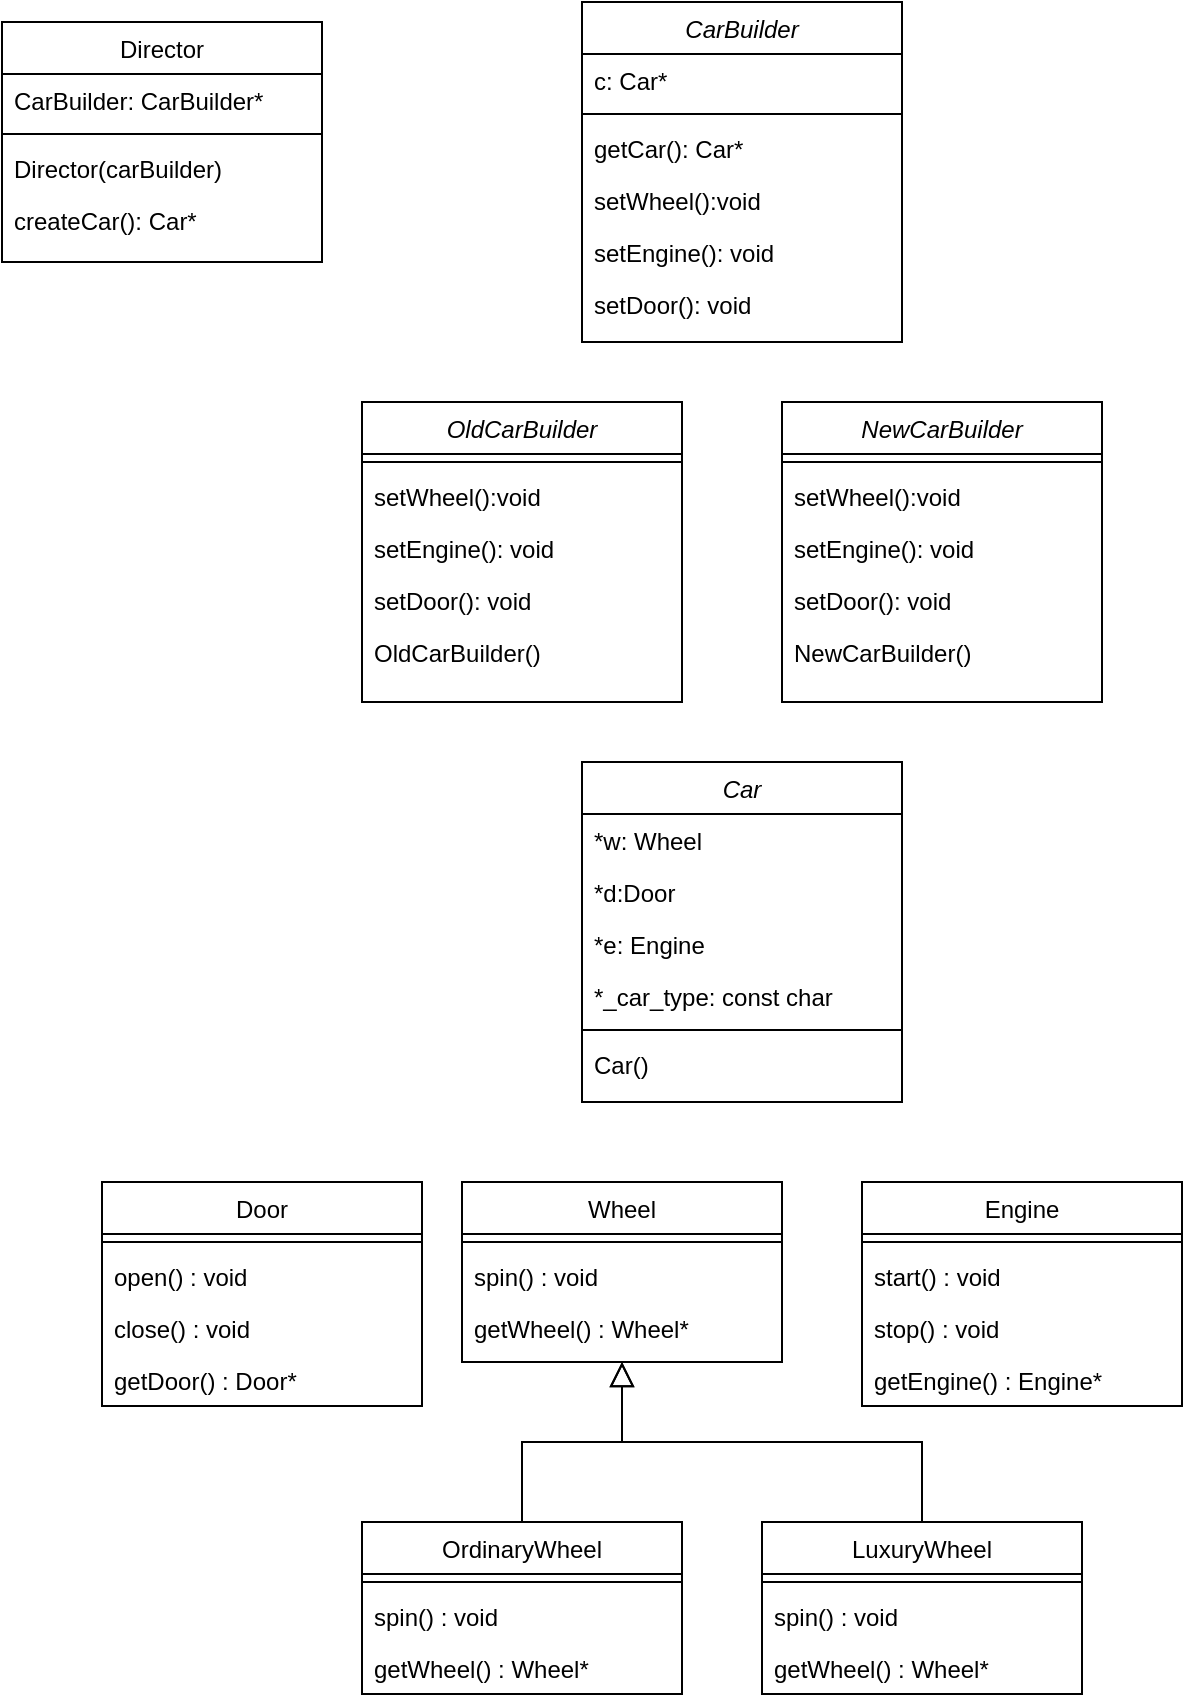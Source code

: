 <mxfile version="23.0.2" type="github">
  <diagram id="C5RBs43oDa-KdzZeNtuy" name="Page-1">
    <mxGraphModel dx="819" dy="422" grid="1" gridSize="10" guides="1" tooltips="1" connect="1" arrows="1" fold="1" page="1" pageScale="1" pageWidth="827" pageHeight="1169" math="0" shadow="0">
      <root>
        <mxCell id="WIyWlLk6GJQsqaUBKTNV-0" />
        <mxCell id="WIyWlLk6GJQsqaUBKTNV-1" parent="WIyWlLk6GJQsqaUBKTNV-0" />
        <mxCell id="zkfFHV4jXpPFQw0GAbJ--17" value="Director" style="swimlane;fontStyle=0;align=center;verticalAlign=top;childLayout=stackLayout;horizontal=1;startSize=26;horizontalStack=0;resizeParent=1;resizeLast=0;collapsible=1;marginBottom=0;rounded=0;shadow=0;strokeWidth=1;" parent="WIyWlLk6GJQsqaUBKTNV-1" vertex="1">
          <mxGeometry x="130" y="80" width="160" height="120" as="geometry">
            <mxRectangle x="550" y="140" width="160" height="26" as="alternateBounds" />
          </mxGeometry>
        </mxCell>
        <mxCell id="zkfFHV4jXpPFQw0GAbJ--18" value="CarBuilder: CarBuilder*" style="text;align=left;verticalAlign=top;spacingLeft=4;spacingRight=4;overflow=hidden;rotatable=0;points=[[0,0.5],[1,0.5]];portConstraint=eastwest;" parent="zkfFHV4jXpPFQw0GAbJ--17" vertex="1">
          <mxGeometry y="26" width="160" height="26" as="geometry" />
        </mxCell>
        <mxCell id="zkfFHV4jXpPFQw0GAbJ--23" value="" style="line;html=1;strokeWidth=1;align=left;verticalAlign=middle;spacingTop=-1;spacingLeft=3;spacingRight=3;rotatable=0;labelPosition=right;points=[];portConstraint=eastwest;" parent="zkfFHV4jXpPFQw0GAbJ--17" vertex="1">
          <mxGeometry y="52" width="160" height="8" as="geometry" />
        </mxCell>
        <mxCell id="zkfFHV4jXpPFQw0GAbJ--24" value="Director(carBuilder)" style="text;align=left;verticalAlign=top;spacingLeft=4;spacingRight=4;overflow=hidden;rotatable=0;points=[[0,0.5],[1,0.5]];portConstraint=eastwest;" parent="zkfFHV4jXpPFQw0GAbJ--17" vertex="1">
          <mxGeometry y="60" width="160" height="26" as="geometry" />
        </mxCell>
        <mxCell id="zkfFHV4jXpPFQw0GAbJ--25" value="createCar(): Car*" style="text;align=left;verticalAlign=top;spacingLeft=4;spacingRight=4;overflow=hidden;rotatable=0;points=[[0,0.5],[1,0.5]];portConstraint=eastwest;" parent="zkfFHV4jXpPFQw0GAbJ--17" vertex="1">
          <mxGeometry y="86" width="160" height="26" as="geometry" />
        </mxCell>
        <mxCell id="CP2h94hlof7vis5vDvH8-0" value="Car" style="swimlane;fontStyle=2;align=center;verticalAlign=top;childLayout=stackLayout;horizontal=1;startSize=26;horizontalStack=0;resizeParent=1;resizeLast=0;collapsible=1;marginBottom=0;rounded=0;shadow=0;strokeWidth=1;" vertex="1" parent="WIyWlLk6GJQsqaUBKTNV-1">
          <mxGeometry x="420" y="450" width="160" height="170" as="geometry">
            <mxRectangle x="230" y="140" width="160" height="26" as="alternateBounds" />
          </mxGeometry>
        </mxCell>
        <mxCell id="CP2h94hlof7vis5vDvH8-1" value="*w: Wheel" style="text;align=left;verticalAlign=top;spacingLeft=4;spacingRight=4;overflow=hidden;rotatable=0;points=[[0,0.5],[1,0.5]];portConstraint=eastwest;" vertex="1" parent="CP2h94hlof7vis5vDvH8-0">
          <mxGeometry y="26" width="160" height="26" as="geometry" />
        </mxCell>
        <mxCell id="CP2h94hlof7vis5vDvH8-2" value="*d:Door" style="text;align=left;verticalAlign=top;spacingLeft=4;spacingRight=4;overflow=hidden;rotatable=0;points=[[0,0.5],[1,0.5]];portConstraint=eastwest;rounded=0;shadow=0;html=0;" vertex="1" parent="CP2h94hlof7vis5vDvH8-0">
          <mxGeometry y="52" width="160" height="26" as="geometry" />
        </mxCell>
        <mxCell id="CP2h94hlof7vis5vDvH8-6" value="*e: Engine" style="text;align=left;verticalAlign=top;spacingLeft=4;spacingRight=4;overflow=hidden;rotatable=0;points=[[0,0.5],[1,0.5]];portConstraint=eastwest;rounded=0;shadow=0;html=0;" vertex="1" parent="CP2h94hlof7vis5vDvH8-0">
          <mxGeometry y="78" width="160" height="26" as="geometry" />
        </mxCell>
        <mxCell id="CP2h94hlof7vis5vDvH8-3" value="*_car_type: const char" style="text;align=left;verticalAlign=top;spacingLeft=4;spacingRight=4;overflow=hidden;rotatable=0;points=[[0,0.5],[1,0.5]];portConstraint=eastwest;rounded=0;shadow=0;html=0;" vertex="1" parent="CP2h94hlof7vis5vDvH8-0">
          <mxGeometry y="104" width="160" height="26" as="geometry" />
        </mxCell>
        <mxCell id="CP2h94hlof7vis5vDvH8-4" value="" style="line;html=1;strokeWidth=1;align=left;verticalAlign=middle;spacingTop=-1;spacingLeft=3;spacingRight=3;rotatable=0;labelPosition=right;points=[];portConstraint=eastwest;" vertex="1" parent="CP2h94hlof7vis5vDvH8-0">
          <mxGeometry y="130" width="160" height="8" as="geometry" />
        </mxCell>
        <mxCell id="CP2h94hlof7vis5vDvH8-10" value="Car()" style="text;align=left;verticalAlign=top;spacingLeft=4;spacingRight=4;overflow=hidden;rotatable=0;points=[[0,0.5],[1,0.5]];portConstraint=eastwest;rounded=0;shadow=0;html=0;" vertex="1" parent="CP2h94hlof7vis5vDvH8-0">
          <mxGeometry y="138" width="160" height="26" as="geometry" />
        </mxCell>
        <mxCell id="CP2h94hlof7vis5vDvH8-7" value="Wheel" style="swimlane;fontStyle=0;align=center;verticalAlign=top;childLayout=stackLayout;horizontal=1;startSize=26;horizontalStack=0;resizeParent=1;resizeLast=0;collapsible=1;marginBottom=0;rounded=0;shadow=0;strokeWidth=1;" vertex="1" parent="WIyWlLk6GJQsqaUBKTNV-1">
          <mxGeometry x="360" y="660" width="160" height="90" as="geometry">
            <mxRectangle x="340" y="380" width="170" height="26" as="alternateBounds" />
          </mxGeometry>
        </mxCell>
        <mxCell id="CP2h94hlof7vis5vDvH8-9" value="" style="line;html=1;strokeWidth=1;align=left;verticalAlign=middle;spacingTop=-1;spacingLeft=3;spacingRight=3;rotatable=0;labelPosition=right;points=[];portConstraint=eastwest;" vertex="1" parent="CP2h94hlof7vis5vDvH8-7">
          <mxGeometry y="26" width="160" height="8" as="geometry" />
        </mxCell>
        <mxCell id="CP2h94hlof7vis5vDvH8-17" value="spin() : void" style="text;align=left;verticalAlign=top;spacingLeft=4;spacingRight=4;overflow=hidden;rotatable=0;points=[[0,0.5],[1,0.5]];portConstraint=eastwest;" vertex="1" parent="CP2h94hlof7vis5vDvH8-7">
          <mxGeometry y="34" width="160" height="26" as="geometry" />
        </mxCell>
        <mxCell id="CP2h94hlof7vis5vDvH8-5" value="getWheel() : Wheel*" style="text;align=left;verticalAlign=top;spacingLeft=4;spacingRight=4;overflow=hidden;rotatable=0;points=[[0,0.5],[1,0.5]];portConstraint=eastwest;" vertex="1" parent="CP2h94hlof7vis5vDvH8-7">
          <mxGeometry y="60" width="160" height="26" as="geometry" />
        </mxCell>
        <mxCell id="CP2h94hlof7vis5vDvH8-11" value="LuxuryWheel" style="swimlane;fontStyle=0;align=center;verticalAlign=top;childLayout=stackLayout;horizontal=1;startSize=26;horizontalStack=0;resizeParent=1;resizeLast=0;collapsible=1;marginBottom=0;rounded=0;shadow=0;strokeWidth=1;" vertex="1" parent="WIyWlLk6GJQsqaUBKTNV-1">
          <mxGeometry x="510" y="830" width="160" height="86" as="geometry">
            <mxRectangle x="340" y="380" width="170" height="26" as="alternateBounds" />
          </mxGeometry>
        </mxCell>
        <mxCell id="CP2h94hlof7vis5vDvH8-12" value="" style="line;html=1;strokeWidth=1;align=left;verticalAlign=middle;spacingTop=-1;spacingLeft=3;spacingRight=3;rotatable=0;labelPosition=right;points=[];portConstraint=eastwest;" vertex="1" parent="CP2h94hlof7vis5vDvH8-11">
          <mxGeometry y="26" width="160" height="8" as="geometry" />
        </mxCell>
        <mxCell id="CP2h94hlof7vis5vDvH8-13" value="spin() : void" style="text;align=left;verticalAlign=top;spacingLeft=4;spacingRight=4;overflow=hidden;rotatable=0;points=[[0,0.5],[1,0.5]];portConstraint=eastwest;" vertex="1" parent="CP2h94hlof7vis5vDvH8-11">
          <mxGeometry y="34" width="160" height="26" as="geometry" />
        </mxCell>
        <mxCell id="CP2h94hlof7vis5vDvH8-19" value="getWheel() : Wheel*" style="text;align=left;verticalAlign=top;spacingLeft=4;spacingRight=4;overflow=hidden;rotatable=0;points=[[0,0.5],[1,0.5]];portConstraint=eastwest;" vertex="1" parent="CP2h94hlof7vis5vDvH8-11">
          <mxGeometry y="60" width="160" height="26" as="geometry" />
        </mxCell>
        <mxCell id="CP2h94hlof7vis5vDvH8-14" value="OrdinaryWheel" style="swimlane;fontStyle=0;align=center;verticalAlign=top;childLayout=stackLayout;horizontal=1;startSize=26;horizontalStack=0;resizeParent=1;resizeLast=0;collapsible=1;marginBottom=0;rounded=0;shadow=0;strokeWidth=1;" vertex="1" parent="WIyWlLk6GJQsqaUBKTNV-1">
          <mxGeometry x="310" y="830" width="160" height="86" as="geometry">
            <mxRectangle x="340" y="380" width="170" height="26" as="alternateBounds" />
          </mxGeometry>
        </mxCell>
        <mxCell id="CP2h94hlof7vis5vDvH8-15" value="" style="line;html=1;strokeWidth=1;align=left;verticalAlign=middle;spacingTop=-1;spacingLeft=3;spacingRight=3;rotatable=0;labelPosition=right;points=[];portConstraint=eastwest;" vertex="1" parent="CP2h94hlof7vis5vDvH8-14">
          <mxGeometry y="26" width="160" height="8" as="geometry" />
        </mxCell>
        <mxCell id="CP2h94hlof7vis5vDvH8-16" value="spin() : void" style="text;align=left;verticalAlign=top;spacingLeft=4;spacingRight=4;overflow=hidden;rotatable=0;points=[[0,0.5],[1,0.5]];portConstraint=eastwest;" vertex="1" parent="CP2h94hlof7vis5vDvH8-14">
          <mxGeometry y="34" width="160" height="26" as="geometry" />
        </mxCell>
        <mxCell id="CP2h94hlof7vis5vDvH8-18" value="getWheel() : Wheel*" style="text;align=left;verticalAlign=top;spacingLeft=4;spacingRight=4;overflow=hidden;rotatable=0;points=[[0,0.5],[1,0.5]];portConstraint=eastwest;" vertex="1" parent="CP2h94hlof7vis5vDvH8-14">
          <mxGeometry y="60" width="160" height="26" as="geometry" />
        </mxCell>
        <mxCell id="CP2h94hlof7vis5vDvH8-20" value="Door" style="swimlane;fontStyle=0;align=center;verticalAlign=top;childLayout=stackLayout;horizontal=1;startSize=26;horizontalStack=0;resizeParent=1;resizeLast=0;collapsible=1;marginBottom=0;rounded=0;shadow=0;strokeWidth=1;" vertex="1" parent="WIyWlLk6GJQsqaUBKTNV-1">
          <mxGeometry x="180" y="660" width="160" height="112" as="geometry">
            <mxRectangle x="340" y="380" width="170" height="26" as="alternateBounds" />
          </mxGeometry>
        </mxCell>
        <mxCell id="CP2h94hlof7vis5vDvH8-21" value="" style="line;html=1;strokeWidth=1;align=left;verticalAlign=middle;spacingTop=-1;spacingLeft=3;spacingRight=3;rotatable=0;labelPosition=right;points=[];portConstraint=eastwest;" vertex="1" parent="CP2h94hlof7vis5vDvH8-20">
          <mxGeometry y="26" width="160" height="8" as="geometry" />
        </mxCell>
        <mxCell id="CP2h94hlof7vis5vDvH8-22" value="open() : void" style="text;align=left;verticalAlign=top;spacingLeft=4;spacingRight=4;overflow=hidden;rotatable=0;points=[[0,0.5],[1,0.5]];portConstraint=eastwest;" vertex="1" parent="CP2h94hlof7vis5vDvH8-20">
          <mxGeometry y="34" width="160" height="26" as="geometry" />
        </mxCell>
        <mxCell id="CP2h94hlof7vis5vDvH8-24" value="close() : void" style="text;align=left;verticalAlign=top;spacingLeft=4;spacingRight=4;overflow=hidden;rotatable=0;points=[[0,0.5],[1,0.5]];portConstraint=eastwest;" vertex="1" parent="CP2h94hlof7vis5vDvH8-20">
          <mxGeometry y="60" width="160" height="26" as="geometry" />
        </mxCell>
        <mxCell id="CP2h94hlof7vis5vDvH8-23" value="getDoor() : Door*" style="text;align=left;verticalAlign=top;spacingLeft=4;spacingRight=4;overflow=hidden;rotatable=0;points=[[0,0.5],[1,0.5]];portConstraint=eastwest;" vertex="1" parent="CP2h94hlof7vis5vDvH8-20">
          <mxGeometry y="86" width="160" height="26" as="geometry" />
        </mxCell>
        <mxCell id="CP2h94hlof7vis5vDvH8-29" value="Engine" style="swimlane;fontStyle=0;align=center;verticalAlign=top;childLayout=stackLayout;horizontal=1;startSize=26;horizontalStack=0;resizeParent=1;resizeLast=0;collapsible=1;marginBottom=0;rounded=0;shadow=0;strokeWidth=1;" vertex="1" parent="WIyWlLk6GJQsqaUBKTNV-1">
          <mxGeometry x="560" y="660" width="160" height="112" as="geometry">
            <mxRectangle x="340" y="380" width="170" height="26" as="alternateBounds" />
          </mxGeometry>
        </mxCell>
        <mxCell id="CP2h94hlof7vis5vDvH8-30" value="" style="line;html=1;strokeWidth=1;align=left;verticalAlign=middle;spacingTop=-1;spacingLeft=3;spacingRight=3;rotatable=0;labelPosition=right;points=[];portConstraint=eastwest;" vertex="1" parent="CP2h94hlof7vis5vDvH8-29">
          <mxGeometry y="26" width="160" height="8" as="geometry" />
        </mxCell>
        <mxCell id="CP2h94hlof7vis5vDvH8-31" value="start() : void" style="text;align=left;verticalAlign=top;spacingLeft=4;spacingRight=4;overflow=hidden;rotatable=0;points=[[0,0.5],[1,0.5]];portConstraint=eastwest;" vertex="1" parent="CP2h94hlof7vis5vDvH8-29">
          <mxGeometry y="34" width="160" height="26" as="geometry" />
        </mxCell>
        <mxCell id="CP2h94hlof7vis5vDvH8-32" value="stop() : void" style="text;align=left;verticalAlign=top;spacingLeft=4;spacingRight=4;overflow=hidden;rotatable=0;points=[[0,0.5],[1,0.5]];portConstraint=eastwest;" vertex="1" parent="CP2h94hlof7vis5vDvH8-29">
          <mxGeometry y="60" width="160" height="26" as="geometry" />
        </mxCell>
        <mxCell id="CP2h94hlof7vis5vDvH8-33" value="getEngine() : Engine*" style="text;align=left;verticalAlign=top;spacingLeft=4;spacingRight=4;overflow=hidden;rotatable=0;points=[[0,0.5],[1,0.5]];portConstraint=eastwest;" vertex="1" parent="CP2h94hlof7vis5vDvH8-29">
          <mxGeometry y="86" width="160" height="26" as="geometry" />
        </mxCell>
        <mxCell id="CP2h94hlof7vis5vDvH8-34" value="CarBuilder" style="swimlane;fontStyle=2;align=center;verticalAlign=top;childLayout=stackLayout;horizontal=1;startSize=26;horizontalStack=0;resizeParent=1;resizeLast=0;collapsible=1;marginBottom=0;rounded=0;shadow=0;strokeWidth=1;" vertex="1" parent="WIyWlLk6GJQsqaUBKTNV-1">
          <mxGeometry x="420" y="70" width="160" height="170" as="geometry">
            <mxRectangle x="230" y="140" width="160" height="26" as="alternateBounds" />
          </mxGeometry>
        </mxCell>
        <mxCell id="CP2h94hlof7vis5vDvH8-35" value="c: Car*" style="text;align=left;verticalAlign=top;spacingLeft=4;spacingRight=4;overflow=hidden;rotatable=0;points=[[0,0.5],[1,0.5]];portConstraint=eastwest;" vertex="1" parent="CP2h94hlof7vis5vDvH8-34">
          <mxGeometry y="26" width="160" height="26" as="geometry" />
        </mxCell>
        <mxCell id="CP2h94hlof7vis5vDvH8-39" value="" style="line;html=1;strokeWidth=1;align=left;verticalAlign=middle;spacingTop=-1;spacingLeft=3;spacingRight=3;rotatable=0;labelPosition=right;points=[];portConstraint=eastwest;" vertex="1" parent="CP2h94hlof7vis5vDvH8-34">
          <mxGeometry y="52" width="160" height="8" as="geometry" />
        </mxCell>
        <mxCell id="CP2h94hlof7vis5vDvH8-40" value="getCar(): Car*" style="text;align=left;verticalAlign=top;spacingLeft=4;spacingRight=4;overflow=hidden;rotatable=0;points=[[0,0.5],[1,0.5]];portConstraint=eastwest;rounded=0;shadow=0;html=0;" vertex="1" parent="CP2h94hlof7vis5vDvH8-34">
          <mxGeometry y="60" width="160" height="26" as="geometry" />
        </mxCell>
        <mxCell id="CP2h94hlof7vis5vDvH8-41" value="setWheel():void " style="text;align=left;verticalAlign=top;spacingLeft=4;spacingRight=4;overflow=hidden;rotatable=0;points=[[0,0.5],[1,0.5]];portConstraint=eastwest;rounded=0;shadow=0;html=0;" vertex="1" parent="CP2h94hlof7vis5vDvH8-34">
          <mxGeometry y="86" width="160" height="26" as="geometry" />
        </mxCell>
        <mxCell id="CP2h94hlof7vis5vDvH8-42" value="setEngine(): void" style="text;align=left;verticalAlign=top;spacingLeft=4;spacingRight=4;overflow=hidden;rotatable=0;points=[[0,0.5],[1,0.5]];portConstraint=eastwest;rounded=0;shadow=0;html=0;" vertex="1" parent="CP2h94hlof7vis5vDvH8-34">
          <mxGeometry y="112" width="160" height="26" as="geometry" />
        </mxCell>
        <mxCell id="CP2h94hlof7vis5vDvH8-43" value="setDoor(): void" style="text;align=left;verticalAlign=top;spacingLeft=4;spacingRight=4;overflow=hidden;rotatable=0;points=[[0,0.5],[1,0.5]];portConstraint=eastwest;rounded=0;shadow=0;html=0;" vertex="1" parent="CP2h94hlof7vis5vDvH8-34">
          <mxGeometry y="138" width="160" height="26" as="geometry" />
        </mxCell>
        <mxCell id="CP2h94hlof7vis5vDvH8-44" value="OldCarBuilder" style="swimlane;fontStyle=2;align=center;verticalAlign=top;childLayout=stackLayout;horizontal=1;startSize=26;horizontalStack=0;resizeParent=1;resizeLast=0;collapsible=1;marginBottom=0;rounded=0;shadow=0;strokeWidth=1;" vertex="1" parent="WIyWlLk6GJQsqaUBKTNV-1">
          <mxGeometry x="310" y="270" width="160" height="150" as="geometry">
            <mxRectangle x="230" y="140" width="160" height="26" as="alternateBounds" />
          </mxGeometry>
        </mxCell>
        <mxCell id="CP2h94hlof7vis5vDvH8-46" value="" style="line;html=1;strokeWidth=1;align=left;verticalAlign=middle;spacingTop=-1;spacingLeft=3;spacingRight=3;rotatable=0;labelPosition=right;points=[];portConstraint=eastwest;" vertex="1" parent="CP2h94hlof7vis5vDvH8-44">
          <mxGeometry y="26" width="160" height="8" as="geometry" />
        </mxCell>
        <mxCell id="CP2h94hlof7vis5vDvH8-48" value="setWheel():void " style="text;align=left;verticalAlign=top;spacingLeft=4;spacingRight=4;overflow=hidden;rotatable=0;points=[[0,0.5],[1,0.5]];portConstraint=eastwest;rounded=0;shadow=0;html=0;" vertex="1" parent="CP2h94hlof7vis5vDvH8-44">
          <mxGeometry y="34" width="160" height="26" as="geometry" />
        </mxCell>
        <mxCell id="CP2h94hlof7vis5vDvH8-49" value="setEngine(): void" style="text;align=left;verticalAlign=top;spacingLeft=4;spacingRight=4;overflow=hidden;rotatable=0;points=[[0,0.5],[1,0.5]];portConstraint=eastwest;rounded=0;shadow=0;html=0;" vertex="1" parent="CP2h94hlof7vis5vDvH8-44">
          <mxGeometry y="60" width="160" height="26" as="geometry" />
        </mxCell>
        <mxCell id="CP2h94hlof7vis5vDvH8-50" value="setDoor(): void" style="text;align=left;verticalAlign=top;spacingLeft=4;spacingRight=4;overflow=hidden;rotatable=0;points=[[0,0.5],[1,0.5]];portConstraint=eastwest;rounded=0;shadow=0;html=0;" vertex="1" parent="CP2h94hlof7vis5vDvH8-44">
          <mxGeometry y="86" width="160" height="26" as="geometry" />
        </mxCell>
        <mxCell id="CP2h94hlof7vis5vDvH8-45" value="OldCarBuilder()" style="text;align=left;verticalAlign=top;spacingLeft=4;spacingRight=4;overflow=hidden;rotatable=0;points=[[0,0.5],[1,0.5]];portConstraint=eastwest;" vertex="1" parent="CP2h94hlof7vis5vDvH8-44">
          <mxGeometry y="112" width="160" height="26" as="geometry" />
        </mxCell>
        <mxCell id="CP2h94hlof7vis5vDvH8-51" value="NewCarBuilder" style="swimlane;fontStyle=2;align=center;verticalAlign=top;childLayout=stackLayout;horizontal=1;startSize=26;horizontalStack=0;resizeParent=1;resizeLast=0;collapsible=1;marginBottom=0;rounded=0;shadow=0;strokeWidth=1;" vertex="1" parent="WIyWlLk6GJQsqaUBKTNV-1">
          <mxGeometry x="520" y="270" width="160" height="150" as="geometry">
            <mxRectangle x="230" y="140" width="160" height="26" as="alternateBounds" />
          </mxGeometry>
        </mxCell>
        <mxCell id="CP2h94hlof7vis5vDvH8-53" value="" style="line;html=1;strokeWidth=1;align=left;verticalAlign=middle;spacingTop=-1;spacingLeft=3;spacingRight=3;rotatable=0;labelPosition=right;points=[];portConstraint=eastwest;" vertex="1" parent="CP2h94hlof7vis5vDvH8-51">
          <mxGeometry y="26" width="160" height="8" as="geometry" />
        </mxCell>
        <mxCell id="CP2h94hlof7vis5vDvH8-54" value="setWheel():void " style="text;align=left;verticalAlign=top;spacingLeft=4;spacingRight=4;overflow=hidden;rotatable=0;points=[[0,0.5],[1,0.5]];portConstraint=eastwest;rounded=0;shadow=0;html=0;" vertex="1" parent="CP2h94hlof7vis5vDvH8-51">
          <mxGeometry y="34" width="160" height="26" as="geometry" />
        </mxCell>
        <mxCell id="CP2h94hlof7vis5vDvH8-55" value="setEngine(): void" style="text;align=left;verticalAlign=top;spacingLeft=4;spacingRight=4;overflow=hidden;rotatable=0;points=[[0,0.5],[1,0.5]];portConstraint=eastwest;rounded=0;shadow=0;html=0;" vertex="1" parent="CP2h94hlof7vis5vDvH8-51">
          <mxGeometry y="60" width="160" height="26" as="geometry" />
        </mxCell>
        <mxCell id="CP2h94hlof7vis5vDvH8-56" value="setDoor(): void" style="text;align=left;verticalAlign=top;spacingLeft=4;spacingRight=4;overflow=hidden;rotatable=0;points=[[0,0.5],[1,0.5]];portConstraint=eastwest;rounded=0;shadow=0;html=0;" vertex="1" parent="CP2h94hlof7vis5vDvH8-51">
          <mxGeometry y="86" width="160" height="26" as="geometry" />
        </mxCell>
        <mxCell id="CP2h94hlof7vis5vDvH8-52" value="NewCarBuilder()" style="text;align=left;verticalAlign=top;spacingLeft=4;spacingRight=4;overflow=hidden;rotatable=0;points=[[0,0.5],[1,0.5]];portConstraint=eastwest;" vertex="1" parent="CP2h94hlof7vis5vDvH8-51">
          <mxGeometry y="112" width="160" height="26" as="geometry" />
        </mxCell>
        <mxCell id="CP2h94hlof7vis5vDvH8-60" value="" style="endArrow=block;endSize=10;endFill=0;shadow=0;strokeWidth=1;rounded=0;edgeStyle=elbowEdgeStyle;elbow=vertical;exitX=0.5;exitY=0;exitDx=0;exitDy=0;entryX=0.5;entryY=1.154;entryDx=0;entryDy=0;entryPerimeter=0;" edge="1" parent="WIyWlLk6GJQsqaUBKTNV-1" source="CP2h94hlof7vis5vDvH8-14" target="CP2h94hlof7vis5vDvH8-5">
          <mxGeometry width="160" relative="1" as="geometry">
            <mxPoint x="370" y="842" as="sourcePoint" />
            <mxPoint x="440" y="750" as="targetPoint" />
          </mxGeometry>
        </mxCell>
        <mxCell id="CP2h94hlof7vis5vDvH8-61" value="" style="endArrow=block;endSize=10;endFill=0;shadow=0;strokeWidth=1;rounded=0;edgeStyle=elbowEdgeStyle;elbow=vertical;exitX=0.5;exitY=0;exitDx=0;exitDy=0;" edge="1" parent="WIyWlLk6GJQsqaUBKTNV-1" source="CP2h94hlof7vis5vDvH8-11">
          <mxGeometry width="160" relative="1" as="geometry">
            <mxPoint x="580" y="842" as="sourcePoint" />
            <mxPoint x="440" y="750" as="targetPoint" />
          </mxGeometry>
        </mxCell>
      </root>
    </mxGraphModel>
  </diagram>
</mxfile>
